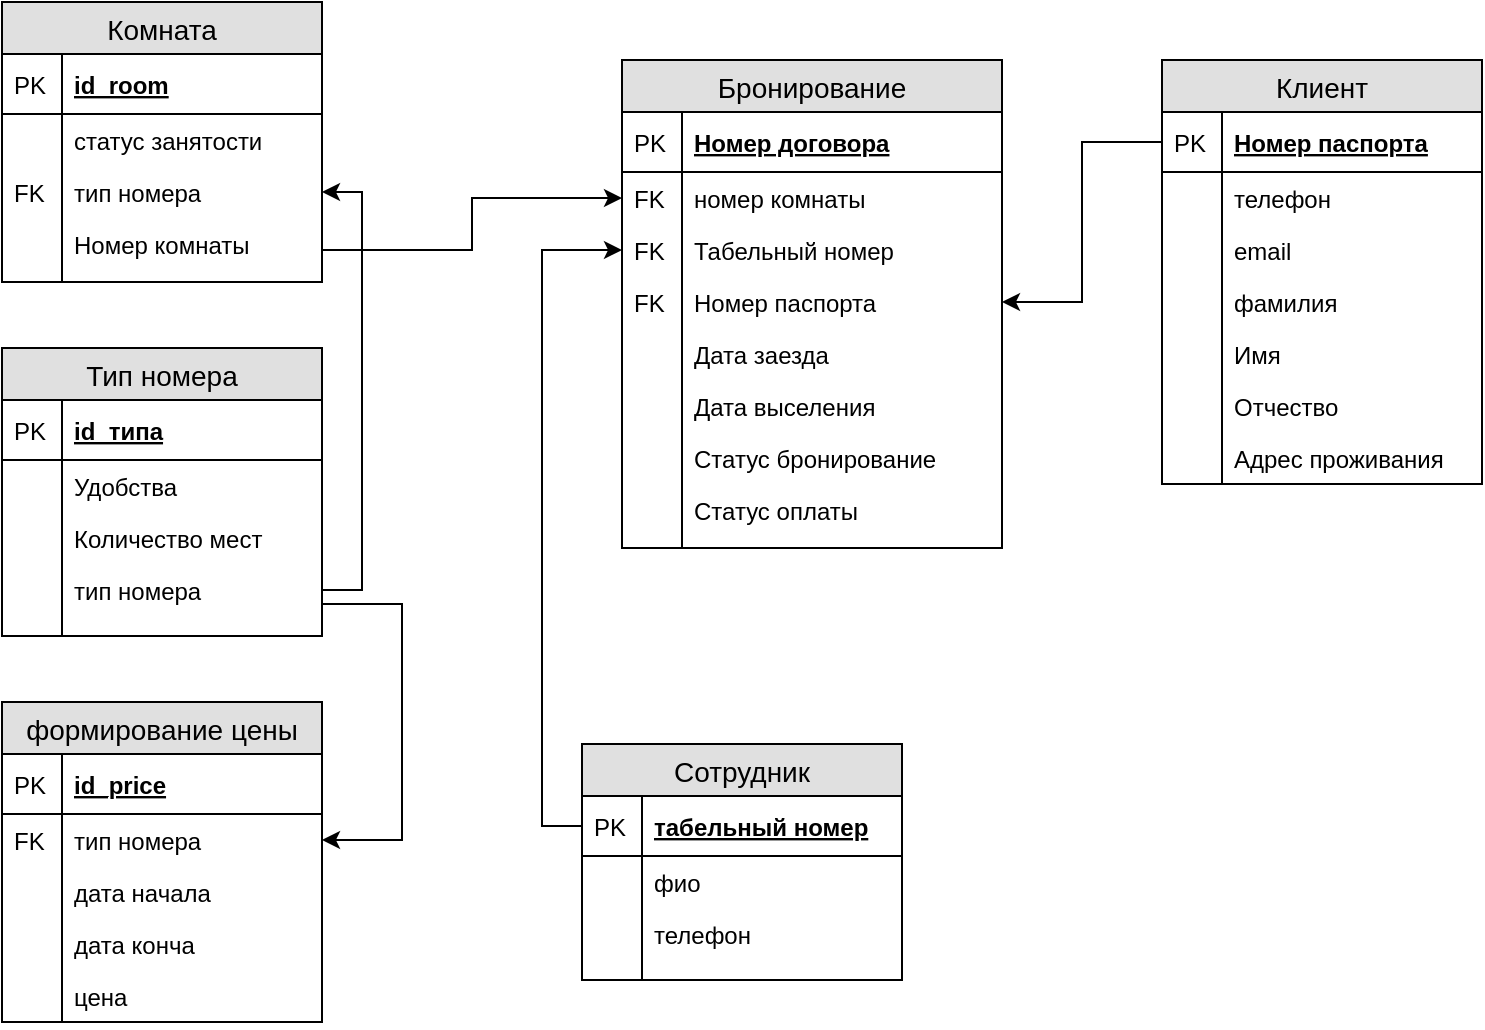 <mxfile version="20.3.0" type="device"><diagram id="5f1_cX2R35pPFzcv0cP1" name="Page-1"><mxGraphModel dx="1018" dy="680" grid="1" gridSize="10" guides="1" tooltips="1" connect="1" arrows="1" fold="1" page="1" pageScale="1" pageWidth="827" pageHeight="1169" math="0" shadow="0"><root><mxCell id="0"/><mxCell id="1" parent="0"/><mxCell id="Jxk5qBJhmlryswaHNHFm-6" value="Комната" style="swimlane;fontStyle=0;childLayout=stackLayout;horizontal=1;startSize=26;fillColor=#e0e0e0;horizontalStack=0;resizeParent=1;resizeParentMax=0;resizeLast=0;collapsible=1;marginBottom=0;swimlaneFillColor=#ffffff;align=center;fontSize=14;" parent="1" vertex="1"><mxGeometry x="30" y="70" width="160" height="140" as="geometry"/></mxCell><mxCell id="Jxk5qBJhmlryswaHNHFm-7" value="id_room" style="shape=partialRectangle;top=0;left=0;right=0;bottom=1;align=left;verticalAlign=middle;fillColor=none;spacingLeft=34;spacingRight=4;overflow=hidden;rotatable=0;points=[[0,0.5],[1,0.5]];portConstraint=eastwest;dropTarget=0;fontStyle=5;fontSize=12;" parent="Jxk5qBJhmlryswaHNHFm-6" vertex="1"><mxGeometry y="26" width="160" height="30" as="geometry"/></mxCell><mxCell id="Jxk5qBJhmlryswaHNHFm-8" value="PK" style="shape=partialRectangle;top=0;left=0;bottom=0;fillColor=none;align=left;verticalAlign=middle;spacingLeft=4;spacingRight=4;overflow=hidden;rotatable=0;points=[];portConstraint=eastwest;part=1;fontSize=12;" parent="Jxk5qBJhmlryswaHNHFm-7" vertex="1" connectable="0"><mxGeometry width="30" height="30" as="geometry"/></mxCell><mxCell id="Jxk5qBJhmlryswaHNHFm-9" value="статус занятости" style="shape=partialRectangle;top=0;left=0;right=0;bottom=0;align=left;verticalAlign=top;fillColor=none;spacingLeft=34;spacingRight=4;overflow=hidden;rotatable=0;points=[[0,0.5],[1,0.5]];portConstraint=eastwest;dropTarget=0;fontSize=12;" parent="Jxk5qBJhmlryswaHNHFm-6" vertex="1"><mxGeometry y="56" width="160" height="26" as="geometry"/></mxCell><mxCell id="Jxk5qBJhmlryswaHNHFm-10" value="" style="shape=partialRectangle;top=0;left=0;bottom=0;fillColor=none;align=left;verticalAlign=top;spacingLeft=4;spacingRight=4;overflow=hidden;rotatable=0;points=[];portConstraint=eastwest;part=1;fontSize=12;" parent="Jxk5qBJhmlryswaHNHFm-9" vertex="1" connectable="0"><mxGeometry width="30" height="26" as="geometry"/></mxCell><mxCell id="Jxk5qBJhmlryswaHNHFm-11" value="тип номера" style="shape=partialRectangle;top=0;left=0;right=0;bottom=0;align=left;verticalAlign=top;fillColor=none;spacingLeft=34;spacingRight=4;overflow=hidden;rotatable=0;points=[[0,0.5],[1,0.5]];portConstraint=eastwest;dropTarget=0;fontSize=12;" parent="Jxk5qBJhmlryswaHNHFm-6" vertex="1"><mxGeometry y="82" width="160" height="26" as="geometry"/></mxCell><mxCell id="Jxk5qBJhmlryswaHNHFm-12" value="FK" style="shape=partialRectangle;top=0;left=0;bottom=0;fillColor=none;align=left;verticalAlign=top;spacingLeft=4;spacingRight=4;overflow=hidden;rotatable=0;points=[];portConstraint=eastwest;part=1;fontSize=12;" parent="Jxk5qBJhmlryswaHNHFm-11" vertex="1" connectable="0"><mxGeometry width="30" height="26" as="geometry"/></mxCell><mxCell id="Jxk5qBJhmlryswaHNHFm-15" value="Номер комнаты" style="shape=partialRectangle;top=0;left=0;right=0;bottom=0;align=left;verticalAlign=top;fillColor=none;spacingLeft=34;spacingRight=4;overflow=hidden;rotatable=0;points=[[0,0.5],[1,0.5]];portConstraint=eastwest;dropTarget=0;fontSize=12;" parent="Jxk5qBJhmlryswaHNHFm-6" vertex="1"><mxGeometry y="108" width="160" height="32" as="geometry"/></mxCell><mxCell id="Jxk5qBJhmlryswaHNHFm-16" value="" style="shape=partialRectangle;top=0;left=0;bottom=0;fillColor=none;align=left;verticalAlign=top;spacingLeft=4;spacingRight=4;overflow=hidden;rotatable=0;points=[];portConstraint=eastwest;part=1;fontSize=12;" parent="Jxk5qBJhmlryswaHNHFm-15" vertex="1" connectable="0"><mxGeometry width="30" height="32" as="geometry"/></mxCell><mxCell id="Jxk5qBJhmlryswaHNHFm-22" value="Тип номера" style="swimlane;fontStyle=0;childLayout=stackLayout;horizontal=1;startSize=26;fillColor=#e0e0e0;horizontalStack=0;resizeParent=1;resizeParentMax=0;resizeLast=0;collapsible=1;marginBottom=0;swimlaneFillColor=#ffffff;align=center;fontSize=14;" parent="1" vertex="1"><mxGeometry x="30" y="243" width="160" height="144" as="geometry"/></mxCell><mxCell id="Jxk5qBJhmlryswaHNHFm-23" value="id_типа" style="shape=partialRectangle;top=0;left=0;right=0;bottom=1;align=left;verticalAlign=middle;fillColor=none;spacingLeft=34;spacingRight=4;overflow=hidden;rotatable=0;points=[[0,0.5],[1,0.5]];portConstraint=eastwest;dropTarget=0;fontStyle=5;fontSize=12;" parent="Jxk5qBJhmlryswaHNHFm-22" vertex="1"><mxGeometry y="26" width="160" height="30" as="geometry"/></mxCell><mxCell id="Jxk5qBJhmlryswaHNHFm-24" value="PK" style="shape=partialRectangle;top=0;left=0;bottom=0;fillColor=none;align=left;verticalAlign=middle;spacingLeft=4;spacingRight=4;overflow=hidden;rotatable=0;points=[];portConstraint=eastwest;part=1;fontSize=12;" parent="Jxk5qBJhmlryswaHNHFm-23" vertex="1" connectable="0"><mxGeometry width="30" height="30" as="geometry"/></mxCell><mxCell id="Jxk5qBJhmlryswaHNHFm-25" value="Удобства" style="shape=partialRectangle;top=0;left=0;right=0;bottom=0;align=left;verticalAlign=top;fillColor=none;spacingLeft=34;spacingRight=4;overflow=hidden;rotatable=0;points=[[0,0.5],[1,0.5]];portConstraint=eastwest;dropTarget=0;fontSize=12;" parent="Jxk5qBJhmlryswaHNHFm-22" vertex="1"><mxGeometry y="56" width="160" height="26" as="geometry"/></mxCell><mxCell id="Jxk5qBJhmlryswaHNHFm-26" value="" style="shape=partialRectangle;top=0;left=0;bottom=0;fillColor=none;align=left;verticalAlign=top;spacingLeft=4;spacingRight=4;overflow=hidden;rotatable=0;points=[];portConstraint=eastwest;part=1;fontSize=12;" parent="Jxk5qBJhmlryswaHNHFm-25" vertex="1" connectable="0"><mxGeometry width="30" height="26" as="geometry"/></mxCell><mxCell id="Jxk5qBJhmlryswaHNHFm-27" value="Количество мест" style="shape=partialRectangle;top=0;left=0;right=0;bottom=0;align=left;verticalAlign=top;fillColor=none;spacingLeft=34;spacingRight=4;overflow=hidden;rotatable=0;points=[[0,0.5],[1,0.5]];portConstraint=eastwest;dropTarget=0;fontSize=12;" parent="Jxk5qBJhmlryswaHNHFm-22" vertex="1"><mxGeometry y="82" width="160" height="26" as="geometry"/></mxCell><mxCell id="Jxk5qBJhmlryswaHNHFm-28" value="" style="shape=partialRectangle;top=0;left=0;bottom=0;fillColor=none;align=left;verticalAlign=top;spacingLeft=4;spacingRight=4;overflow=hidden;rotatable=0;points=[];portConstraint=eastwest;part=1;fontSize=12;" parent="Jxk5qBJhmlryswaHNHFm-27" vertex="1" connectable="0"><mxGeometry width="30" height="26" as="geometry"/></mxCell><mxCell id="Jxk5qBJhmlryswaHNHFm-29" value="тип номера" style="shape=partialRectangle;top=0;left=0;right=0;bottom=0;align=left;verticalAlign=top;fillColor=none;spacingLeft=34;spacingRight=4;overflow=hidden;rotatable=0;points=[[0,0.5],[1,0.5]];portConstraint=eastwest;dropTarget=0;fontSize=12;" parent="Jxk5qBJhmlryswaHNHFm-22" vertex="1"><mxGeometry y="108" width="160" height="26" as="geometry"/></mxCell><mxCell id="Jxk5qBJhmlryswaHNHFm-30" value="" style="shape=partialRectangle;top=0;left=0;bottom=0;fillColor=none;align=left;verticalAlign=top;spacingLeft=4;spacingRight=4;overflow=hidden;rotatable=0;points=[];portConstraint=eastwest;part=1;fontSize=12;" parent="Jxk5qBJhmlryswaHNHFm-29" vertex="1" connectable="0"><mxGeometry width="30" height="26" as="geometry"/></mxCell><mxCell id="Jxk5qBJhmlryswaHNHFm-31" value="" style="shape=partialRectangle;top=0;left=0;right=0;bottom=0;align=left;verticalAlign=top;fillColor=none;spacingLeft=34;spacingRight=4;overflow=hidden;rotatable=0;points=[[0,0.5],[1,0.5]];portConstraint=eastwest;dropTarget=0;fontSize=12;" parent="Jxk5qBJhmlryswaHNHFm-22" vertex="1"><mxGeometry y="134" width="160" height="10" as="geometry"/></mxCell><mxCell id="Jxk5qBJhmlryswaHNHFm-32" value="" style="shape=partialRectangle;top=0;left=0;bottom=0;fillColor=none;align=left;verticalAlign=top;spacingLeft=4;spacingRight=4;overflow=hidden;rotatable=0;points=[];portConstraint=eastwest;part=1;fontSize=12;" parent="Jxk5qBJhmlryswaHNHFm-31" vertex="1" connectable="0"><mxGeometry width="30" height="10" as="geometry"/></mxCell><mxCell id="Jxk5qBJhmlryswaHNHFm-35" style="edgeStyle=orthogonalEdgeStyle;rounded=0;orthogonalLoop=1;jettySize=auto;html=1;exitX=1;exitY=0.5;exitDx=0;exitDy=0;entryX=1;entryY=0.5;entryDx=0;entryDy=0;" parent="1" source="Jxk5qBJhmlryswaHNHFm-29" target="Jxk5qBJhmlryswaHNHFm-11" edge="1"><mxGeometry relative="1" as="geometry"><mxPoint x="230" y="160" as="targetPoint"/></mxGeometry></mxCell><mxCell id="Jxk5qBJhmlryswaHNHFm-36" value="формирование цены" style="swimlane;fontStyle=0;childLayout=stackLayout;horizontal=1;startSize=26;fillColor=#e0e0e0;horizontalStack=0;resizeParent=1;resizeParentMax=0;resizeLast=0;collapsible=1;marginBottom=0;swimlaneFillColor=#ffffff;align=center;fontSize=14;" parent="1" vertex="1"><mxGeometry x="30" y="420" width="160" height="160" as="geometry"/></mxCell><mxCell id="Jxk5qBJhmlryswaHNHFm-37" value="id_price" style="shape=partialRectangle;top=0;left=0;right=0;bottom=1;align=left;verticalAlign=middle;fillColor=none;spacingLeft=34;spacingRight=4;overflow=hidden;rotatable=0;points=[[0,0.5],[1,0.5]];portConstraint=eastwest;dropTarget=0;fontStyle=5;fontSize=12;" parent="Jxk5qBJhmlryswaHNHFm-36" vertex="1"><mxGeometry y="26" width="160" height="30" as="geometry"/></mxCell><mxCell id="Jxk5qBJhmlryswaHNHFm-38" value="PK" style="shape=partialRectangle;top=0;left=0;bottom=0;fillColor=none;align=left;verticalAlign=middle;spacingLeft=4;spacingRight=4;overflow=hidden;rotatable=0;points=[];portConstraint=eastwest;part=1;fontSize=12;" parent="Jxk5qBJhmlryswaHNHFm-37" vertex="1" connectable="0"><mxGeometry width="30" height="30" as="geometry"/></mxCell><mxCell id="Jxk5qBJhmlryswaHNHFm-39" value="тип номера" style="shape=partialRectangle;top=0;left=0;right=0;bottom=0;align=left;verticalAlign=top;fillColor=none;spacingLeft=34;spacingRight=4;overflow=hidden;rotatable=0;points=[[0,0.5],[1,0.5]];portConstraint=eastwest;dropTarget=0;fontSize=12;" parent="Jxk5qBJhmlryswaHNHFm-36" vertex="1"><mxGeometry y="56" width="160" height="26" as="geometry"/></mxCell><mxCell id="Jxk5qBJhmlryswaHNHFm-40" value="FK" style="shape=partialRectangle;top=0;left=0;bottom=0;fillColor=none;align=left;verticalAlign=top;spacingLeft=4;spacingRight=4;overflow=hidden;rotatable=0;points=[];portConstraint=eastwest;part=1;fontSize=12;" parent="Jxk5qBJhmlryswaHNHFm-39" vertex="1" connectable="0"><mxGeometry width="30" height="26" as="geometry"/></mxCell><mxCell id="Jxk5qBJhmlryswaHNHFm-41" value="дата начала" style="shape=partialRectangle;top=0;left=0;right=0;bottom=0;align=left;verticalAlign=top;fillColor=none;spacingLeft=34;spacingRight=4;overflow=hidden;rotatable=0;points=[[0,0.5],[1,0.5]];portConstraint=eastwest;dropTarget=0;fontSize=12;" parent="Jxk5qBJhmlryswaHNHFm-36" vertex="1"><mxGeometry y="82" width="160" height="26" as="geometry"/></mxCell><mxCell id="Jxk5qBJhmlryswaHNHFm-42" value="" style="shape=partialRectangle;top=0;left=0;bottom=0;fillColor=none;align=left;verticalAlign=top;spacingLeft=4;spacingRight=4;overflow=hidden;rotatable=0;points=[];portConstraint=eastwest;part=1;fontSize=12;" parent="Jxk5qBJhmlryswaHNHFm-41" vertex="1" connectable="0"><mxGeometry width="30" height="26" as="geometry"/></mxCell><mxCell id="Jxk5qBJhmlryswaHNHFm-43" value="дата конча" style="shape=partialRectangle;top=0;left=0;right=0;bottom=0;align=left;verticalAlign=top;fillColor=none;spacingLeft=34;spacingRight=4;overflow=hidden;rotatable=0;points=[[0,0.5],[1,0.5]];portConstraint=eastwest;dropTarget=0;fontSize=12;" parent="Jxk5qBJhmlryswaHNHFm-36" vertex="1"><mxGeometry y="108" width="160" height="26" as="geometry"/></mxCell><mxCell id="Jxk5qBJhmlryswaHNHFm-44" value="" style="shape=partialRectangle;top=0;left=0;bottom=0;fillColor=none;align=left;verticalAlign=top;spacingLeft=4;spacingRight=4;overflow=hidden;rotatable=0;points=[];portConstraint=eastwest;part=1;fontSize=12;" parent="Jxk5qBJhmlryswaHNHFm-43" vertex="1" connectable="0"><mxGeometry width="30" height="26" as="geometry"/></mxCell><mxCell id="acwlgSKze-Z__CcCURCX-1" value="цена" style="shape=partialRectangle;top=0;left=0;right=0;bottom=0;align=left;verticalAlign=top;fillColor=none;spacingLeft=34;spacingRight=4;overflow=hidden;rotatable=0;points=[[0,0.5],[1,0.5]];portConstraint=eastwest;dropTarget=0;fontSize=12;" vertex="1" parent="Jxk5qBJhmlryswaHNHFm-36"><mxGeometry y="134" width="160" height="26" as="geometry"/></mxCell><mxCell id="acwlgSKze-Z__CcCURCX-2" value="" style="shape=partialRectangle;top=0;left=0;bottom=0;fillColor=none;align=left;verticalAlign=top;spacingLeft=4;spacingRight=4;overflow=hidden;rotatable=0;points=[];portConstraint=eastwest;part=1;fontSize=12;" vertex="1" connectable="0" parent="acwlgSKze-Z__CcCURCX-1"><mxGeometry width="30" height="26" as="geometry"/></mxCell><mxCell id="Jxk5qBJhmlryswaHNHFm-47" style="edgeStyle=orthogonalEdgeStyle;rounded=0;orthogonalLoop=1;jettySize=auto;html=1;exitX=1;exitY=0.5;exitDx=0;exitDy=0;entryX=1;entryY=0.5;entryDx=0;entryDy=0;" parent="1" source="Jxk5qBJhmlryswaHNHFm-29" target="Jxk5qBJhmlryswaHNHFm-39" edge="1"><mxGeometry relative="1" as="geometry"><Array as="points"><mxPoint x="230" y="371"/><mxPoint x="230" y="489"/></Array></mxGeometry></mxCell><mxCell id="Jxk5qBJhmlryswaHNHFm-48" value="Бронирование" style="swimlane;fontStyle=0;childLayout=stackLayout;horizontal=1;startSize=26;fillColor=#e0e0e0;horizontalStack=0;resizeParent=1;resizeParentMax=0;resizeLast=0;collapsible=1;marginBottom=0;swimlaneFillColor=#ffffff;align=center;fontSize=14;" parent="1" vertex="1"><mxGeometry x="340" y="99" width="190" height="244" as="geometry"/></mxCell><mxCell id="Jxk5qBJhmlryswaHNHFm-49" value="Номер договора" style="shape=partialRectangle;top=0;left=0;right=0;bottom=1;align=left;verticalAlign=middle;fillColor=none;spacingLeft=34;spacingRight=4;overflow=hidden;rotatable=0;points=[[0,0.5],[1,0.5]];portConstraint=eastwest;dropTarget=0;fontStyle=5;fontSize=12;" parent="Jxk5qBJhmlryswaHNHFm-48" vertex="1"><mxGeometry y="26" width="190" height="30" as="geometry"/></mxCell><mxCell id="Jxk5qBJhmlryswaHNHFm-50" value="PK" style="shape=partialRectangle;top=0;left=0;bottom=0;fillColor=none;align=left;verticalAlign=middle;spacingLeft=4;spacingRight=4;overflow=hidden;rotatable=0;points=[];portConstraint=eastwest;part=1;fontSize=12;" parent="Jxk5qBJhmlryswaHNHFm-49" vertex="1" connectable="0"><mxGeometry width="30" height="30" as="geometry"/></mxCell><mxCell id="Jxk5qBJhmlryswaHNHFm-53" value="номер комнаты" style="shape=partialRectangle;top=0;left=0;right=0;bottom=0;align=left;verticalAlign=top;fillColor=none;spacingLeft=34;spacingRight=4;overflow=hidden;rotatable=0;points=[[0,0.5],[1,0.5]];portConstraint=eastwest;dropTarget=0;fontSize=12;" parent="Jxk5qBJhmlryswaHNHFm-48" vertex="1"><mxGeometry y="56" width="190" height="26" as="geometry"/></mxCell><mxCell id="Jxk5qBJhmlryswaHNHFm-54" value="FK" style="shape=partialRectangle;top=0;left=0;bottom=0;fillColor=none;align=left;verticalAlign=top;spacingLeft=4;spacingRight=4;overflow=hidden;rotatable=0;points=[];portConstraint=eastwest;part=1;fontSize=12;" parent="Jxk5qBJhmlryswaHNHFm-53" vertex="1" connectable="0"><mxGeometry width="30" height="26" as="geometry"/></mxCell><mxCell id="Jxk5qBJhmlryswaHNHFm-55" value="Табельный номер" style="shape=partialRectangle;top=0;left=0;right=0;bottom=0;align=left;verticalAlign=top;fillColor=none;spacingLeft=34;spacingRight=4;overflow=hidden;rotatable=0;points=[[0,0.5],[1,0.5]];portConstraint=eastwest;dropTarget=0;fontSize=12;" parent="Jxk5qBJhmlryswaHNHFm-48" vertex="1"><mxGeometry y="82" width="190" height="26" as="geometry"/></mxCell><mxCell id="Jxk5qBJhmlryswaHNHFm-56" value="FK" style="shape=partialRectangle;top=0;left=0;bottom=0;fillColor=none;align=left;verticalAlign=top;spacingLeft=4;spacingRight=4;overflow=hidden;rotatable=0;points=[];portConstraint=eastwest;part=1;fontSize=12;" parent="Jxk5qBJhmlryswaHNHFm-55" vertex="1" connectable="0"><mxGeometry width="30" height="26" as="geometry"/></mxCell><mxCell id="Jxk5qBJhmlryswaHNHFm-66" value="Номер паспорта" style="shape=partialRectangle;top=0;left=0;right=0;bottom=0;align=left;verticalAlign=top;fillColor=none;spacingLeft=34;spacingRight=4;overflow=hidden;rotatable=0;points=[[0,0.5],[1,0.5]];portConstraint=eastwest;dropTarget=0;fontSize=12;" parent="Jxk5qBJhmlryswaHNHFm-48" vertex="1"><mxGeometry y="108" width="190" height="26" as="geometry"/></mxCell><mxCell id="Jxk5qBJhmlryswaHNHFm-67" value="FK" style="shape=partialRectangle;top=0;left=0;bottom=0;fillColor=none;align=left;verticalAlign=top;spacingLeft=4;spacingRight=4;overflow=hidden;rotatable=0;points=[];portConstraint=eastwest;part=1;fontSize=12;" parent="Jxk5qBJhmlryswaHNHFm-66" vertex="1" connectable="0"><mxGeometry width="30" height="26" as="geometry"/></mxCell><mxCell id="Jxk5qBJhmlryswaHNHFm-68" value="Дата заезда" style="shape=partialRectangle;top=0;left=0;right=0;bottom=0;align=left;verticalAlign=top;fillColor=none;spacingLeft=34;spacingRight=4;overflow=hidden;rotatable=0;points=[[0,0.5],[1,0.5]];portConstraint=eastwest;dropTarget=0;fontSize=12;" parent="Jxk5qBJhmlryswaHNHFm-48" vertex="1"><mxGeometry y="134" width="190" height="26" as="geometry"/></mxCell><mxCell id="Jxk5qBJhmlryswaHNHFm-69" value="" style="shape=partialRectangle;top=0;left=0;bottom=0;fillColor=none;align=left;verticalAlign=top;spacingLeft=4;spacingRight=4;overflow=hidden;rotatable=0;points=[];portConstraint=eastwest;part=1;fontSize=12;" parent="Jxk5qBJhmlryswaHNHFm-68" vertex="1" connectable="0"><mxGeometry width="30" height="26" as="geometry"/></mxCell><mxCell id="Jxk5qBJhmlryswaHNHFm-70" value="Дата выселения" style="shape=partialRectangle;top=0;left=0;right=0;bottom=0;align=left;verticalAlign=top;fillColor=none;spacingLeft=34;spacingRight=4;overflow=hidden;rotatable=0;points=[[0,0.5],[1,0.5]];portConstraint=eastwest;dropTarget=0;fontSize=12;" parent="Jxk5qBJhmlryswaHNHFm-48" vertex="1"><mxGeometry y="160" width="190" height="26" as="geometry"/></mxCell><mxCell id="Jxk5qBJhmlryswaHNHFm-71" value="" style="shape=partialRectangle;top=0;left=0;bottom=0;fillColor=none;align=left;verticalAlign=top;spacingLeft=4;spacingRight=4;overflow=hidden;rotatable=0;points=[];portConstraint=eastwest;part=1;fontSize=12;" parent="Jxk5qBJhmlryswaHNHFm-70" vertex="1" connectable="0"><mxGeometry width="30" height="26" as="geometry"/></mxCell><mxCell id="Jxk5qBJhmlryswaHNHFm-72" value="Статус бронирование" style="shape=partialRectangle;top=0;left=0;right=0;bottom=0;align=left;verticalAlign=top;fillColor=none;spacingLeft=34;spacingRight=4;overflow=hidden;rotatable=0;points=[[0,0.5],[1,0.5]];portConstraint=eastwest;dropTarget=0;fontSize=12;" parent="Jxk5qBJhmlryswaHNHFm-48" vertex="1"><mxGeometry y="186" width="190" height="26" as="geometry"/></mxCell><mxCell id="Jxk5qBJhmlryswaHNHFm-73" value="" style="shape=partialRectangle;top=0;left=0;bottom=0;fillColor=none;align=left;verticalAlign=top;spacingLeft=4;spacingRight=4;overflow=hidden;rotatable=0;points=[];portConstraint=eastwest;part=1;fontSize=12;" parent="Jxk5qBJhmlryswaHNHFm-72" vertex="1" connectable="0"><mxGeometry width="30" height="26" as="geometry"/></mxCell><mxCell id="Jxk5qBJhmlryswaHNHFm-75" value="Статус оплаты" style="shape=partialRectangle;top=0;left=0;right=0;bottom=0;align=left;verticalAlign=top;fillColor=none;spacingLeft=34;spacingRight=4;overflow=hidden;rotatable=0;points=[[0,0.5],[1,0.5]];portConstraint=eastwest;dropTarget=0;fontSize=12;" parent="Jxk5qBJhmlryswaHNHFm-48" vertex="1"><mxGeometry y="212" width="190" height="26" as="geometry"/></mxCell><mxCell id="Jxk5qBJhmlryswaHNHFm-76" value="" style="shape=partialRectangle;top=0;left=0;bottom=0;fillColor=none;align=left;verticalAlign=top;spacingLeft=4;spacingRight=4;overflow=hidden;rotatable=0;points=[];portConstraint=eastwest;part=1;fontSize=12;" parent="Jxk5qBJhmlryswaHNHFm-75" vertex="1" connectable="0"><mxGeometry width="30" height="26" as="geometry"/></mxCell><mxCell id="Jxk5qBJhmlryswaHNHFm-57" value="" style="shape=partialRectangle;top=0;left=0;right=0;bottom=0;align=left;verticalAlign=top;fillColor=none;spacingLeft=34;spacingRight=4;overflow=hidden;rotatable=0;points=[[0,0.5],[1,0.5]];portConstraint=eastwest;dropTarget=0;fontSize=12;" parent="Jxk5qBJhmlryswaHNHFm-48" vertex="1"><mxGeometry y="238" width="190" height="6" as="geometry"/></mxCell><mxCell id="Jxk5qBJhmlryswaHNHFm-58" value="" style="shape=partialRectangle;top=0;left=0;bottom=0;fillColor=none;align=left;verticalAlign=top;spacingLeft=4;spacingRight=4;overflow=hidden;rotatable=0;points=[];portConstraint=eastwest;part=1;fontSize=12;" parent="Jxk5qBJhmlryswaHNHFm-57" vertex="1" connectable="0"><mxGeometry width="30" height="6" as="geometry"/></mxCell><mxCell id="Jxk5qBJhmlryswaHNHFm-59" style="edgeStyle=orthogonalEdgeStyle;rounded=0;orthogonalLoop=1;jettySize=auto;html=1;exitX=1;exitY=0.5;exitDx=0;exitDy=0;entryX=0;entryY=0.5;entryDx=0;entryDy=0;" parent="1" source="Jxk5qBJhmlryswaHNHFm-15" target="Jxk5qBJhmlryswaHNHFm-53" edge="1"><mxGeometry relative="1" as="geometry"><mxPoint x="330" y="350" as="targetPoint"/></mxGeometry></mxCell><mxCell id="Jxk5qBJhmlryswaHNHFm-79" value="Сотрудник" style="swimlane;fontStyle=0;childLayout=stackLayout;horizontal=1;startSize=26;fillColor=#e0e0e0;horizontalStack=0;resizeParent=1;resizeParentMax=0;resizeLast=0;collapsible=1;marginBottom=0;swimlaneFillColor=#ffffff;align=center;fontSize=14;" parent="1" vertex="1"><mxGeometry x="320" y="441" width="160" height="118" as="geometry"/></mxCell><mxCell id="Jxk5qBJhmlryswaHNHFm-80" value="табельный номер" style="shape=partialRectangle;top=0;left=0;right=0;bottom=1;align=left;verticalAlign=middle;fillColor=none;spacingLeft=34;spacingRight=4;overflow=hidden;rotatable=0;points=[[0,0.5],[1,0.5]];portConstraint=eastwest;dropTarget=0;fontStyle=5;fontSize=12;" parent="Jxk5qBJhmlryswaHNHFm-79" vertex="1"><mxGeometry y="26" width="160" height="30" as="geometry"/></mxCell><mxCell id="Jxk5qBJhmlryswaHNHFm-81" value="PK" style="shape=partialRectangle;top=0;left=0;bottom=0;fillColor=none;align=left;verticalAlign=middle;spacingLeft=4;spacingRight=4;overflow=hidden;rotatable=0;points=[];portConstraint=eastwest;part=1;fontSize=12;" parent="Jxk5qBJhmlryswaHNHFm-80" vertex="1" connectable="0"><mxGeometry width="30" height="30" as="geometry"/></mxCell><mxCell id="Jxk5qBJhmlryswaHNHFm-82" value="фио" style="shape=partialRectangle;top=0;left=0;right=0;bottom=0;align=left;verticalAlign=top;fillColor=none;spacingLeft=34;spacingRight=4;overflow=hidden;rotatable=0;points=[[0,0.5],[1,0.5]];portConstraint=eastwest;dropTarget=0;fontSize=12;" parent="Jxk5qBJhmlryswaHNHFm-79" vertex="1"><mxGeometry y="56" width="160" height="26" as="geometry"/></mxCell><mxCell id="Jxk5qBJhmlryswaHNHFm-83" value="" style="shape=partialRectangle;top=0;left=0;bottom=0;fillColor=none;align=left;verticalAlign=top;spacingLeft=4;spacingRight=4;overflow=hidden;rotatable=0;points=[];portConstraint=eastwest;part=1;fontSize=12;" parent="Jxk5qBJhmlryswaHNHFm-82" vertex="1" connectable="0"><mxGeometry width="30" height="26" as="geometry"/></mxCell><mxCell id="Jxk5qBJhmlryswaHNHFm-84" value="телефон" style="shape=partialRectangle;top=0;left=0;right=0;bottom=0;align=left;verticalAlign=top;fillColor=none;spacingLeft=34;spacingRight=4;overflow=hidden;rotatable=0;points=[[0,0.5],[1,0.5]];portConstraint=eastwest;dropTarget=0;fontSize=12;" parent="Jxk5qBJhmlryswaHNHFm-79" vertex="1"><mxGeometry y="82" width="160" height="26" as="geometry"/></mxCell><mxCell id="Jxk5qBJhmlryswaHNHFm-85" value="" style="shape=partialRectangle;top=0;left=0;bottom=0;fillColor=none;align=left;verticalAlign=top;spacingLeft=4;spacingRight=4;overflow=hidden;rotatable=0;points=[];portConstraint=eastwest;part=1;fontSize=12;" parent="Jxk5qBJhmlryswaHNHFm-84" vertex="1" connectable="0"><mxGeometry width="30" height="26" as="geometry"/></mxCell><mxCell id="Jxk5qBJhmlryswaHNHFm-88" value="" style="shape=partialRectangle;top=0;left=0;right=0;bottom=0;align=left;verticalAlign=top;fillColor=none;spacingLeft=34;spacingRight=4;overflow=hidden;rotatable=0;points=[[0,0.5],[1,0.5]];portConstraint=eastwest;dropTarget=0;fontSize=12;" parent="Jxk5qBJhmlryswaHNHFm-79" vertex="1"><mxGeometry y="108" width="160" height="10" as="geometry"/></mxCell><mxCell id="Jxk5qBJhmlryswaHNHFm-89" value="" style="shape=partialRectangle;top=0;left=0;bottom=0;fillColor=none;align=left;verticalAlign=top;spacingLeft=4;spacingRight=4;overflow=hidden;rotatable=0;points=[];portConstraint=eastwest;part=1;fontSize=12;" parent="Jxk5qBJhmlryswaHNHFm-88" vertex="1" connectable="0"><mxGeometry width="30" height="10" as="geometry"/></mxCell><mxCell id="Jxk5qBJhmlryswaHNHFm-90" style="edgeStyle=orthogonalEdgeStyle;rounded=0;orthogonalLoop=1;jettySize=auto;html=1;exitX=0;exitY=0.5;exitDx=0;exitDy=0;entryX=0;entryY=0.5;entryDx=0;entryDy=0;" parent="1" source="Jxk5qBJhmlryswaHNHFm-80" target="Jxk5qBJhmlryswaHNHFm-55" edge="1"><mxGeometry relative="1" as="geometry"/></mxCell><mxCell id="Jxk5qBJhmlryswaHNHFm-91" value="Клиент" style="swimlane;fontStyle=0;childLayout=stackLayout;horizontal=1;startSize=26;fillColor=#e0e0e0;horizontalStack=0;resizeParent=1;resizeParentMax=0;resizeLast=0;collapsible=1;marginBottom=0;swimlaneFillColor=#ffffff;align=center;fontSize=14;" parent="1" vertex="1"><mxGeometry x="610" y="99" width="160" height="212" as="geometry"/></mxCell><mxCell id="Jxk5qBJhmlryswaHNHFm-92" value="Номер паспорта" style="shape=partialRectangle;top=0;left=0;right=0;bottom=1;align=left;verticalAlign=middle;fillColor=none;spacingLeft=34;spacingRight=4;overflow=hidden;rotatable=0;points=[[0,0.5],[1,0.5]];portConstraint=eastwest;dropTarget=0;fontStyle=5;fontSize=12;" parent="Jxk5qBJhmlryswaHNHFm-91" vertex="1"><mxGeometry y="26" width="160" height="30" as="geometry"/></mxCell><mxCell id="Jxk5qBJhmlryswaHNHFm-93" value="PK" style="shape=partialRectangle;top=0;left=0;bottom=0;fillColor=none;align=left;verticalAlign=middle;spacingLeft=4;spacingRight=4;overflow=hidden;rotatable=0;points=[];portConstraint=eastwest;part=1;fontSize=12;" parent="Jxk5qBJhmlryswaHNHFm-92" vertex="1" connectable="0"><mxGeometry width="30" height="30" as="geometry"/></mxCell><mxCell id="Jxk5qBJhmlryswaHNHFm-94" value="телефон" style="shape=partialRectangle;top=0;left=0;right=0;bottom=0;align=left;verticalAlign=top;fillColor=none;spacingLeft=34;spacingRight=4;overflow=hidden;rotatable=0;points=[[0,0.5],[1,0.5]];portConstraint=eastwest;dropTarget=0;fontSize=12;" parent="Jxk5qBJhmlryswaHNHFm-91" vertex="1"><mxGeometry y="56" width="160" height="26" as="geometry"/></mxCell><mxCell id="Jxk5qBJhmlryswaHNHFm-95" value="" style="shape=partialRectangle;top=0;left=0;bottom=0;fillColor=none;align=left;verticalAlign=top;spacingLeft=4;spacingRight=4;overflow=hidden;rotatable=0;points=[];portConstraint=eastwest;part=1;fontSize=12;" parent="Jxk5qBJhmlryswaHNHFm-94" vertex="1" connectable="0"><mxGeometry width="30" height="26" as="geometry"/></mxCell><mxCell id="Jxk5qBJhmlryswaHNHFm-96" value="email" style="shape=partialRectangle;top=0;left=0;right=0;bottom=0;align=left;verticalAlign=top;fillColor=none;spacingLeft=34;spacingRight=4;overflow=hidden;rotatable=0;points=[[0,0.5],[1,0.5]];portConstraint=eastwest;dropTarget=0;fontSize=12;" parent="Jxk5qBJhmlryswaHNHFm-91" vertex="1"><mxGeometry y="82" width="160" height="26" as="geometry"/></mxCell><mxCell id="Jxk5qBJhmlryswaHNHFm-97" value="" style="shape=partialRectangle;top=0;left=0;bottom=0;fillColor=none;align=left;verticalAlign=top;spacingLeft=4;spacingRight=4;overflow=hidden;rotatable=0;points=[];portConstraint=eastwest;part=1;fontSize=12;" parent="Jxk5qBJhmlryswaHNHFm-96" vertex="1" connectable="0"><mxGeometry width="30" height="26" as="geometry"/></mxCell><mxCell id="Jxk5qBJhmlryswaHNHFm-98" value="фамилия" style="shape=partialRectangle;top=0;left=0;right=0;bottom=0;align=left;verticalAlign=top;fillColor=none;spacingLeft=34;spacingRight=4;overflow=hidden;rotatable=0;points=[[0,0.5],[1,0.5]];portConstraint=eastwest;dropTarget=0;fontSize=12;" parent="Jxk5qBJhmlryswaHNHFm-91" vertex="1"><mxGeometry y="108" width="160" height="26" as="geometry"/></mxCell><mxCell id="Jxk5qBJhmlryswaHNHFm-99" value="" style="shape=partialRectangle;top=0;left=0;bottom=0;fillColor=none;align=left;verticalAlign=top;spacingLeft=4;spacingRight=4;overflow=hidden;rotatable=0;points=[];portConstraint=eastwest;part=1;fontSize=12;" parent="Jxk5qBJhmlryswaHNHFm-98" vertex="1" connectable="0"><mxGeometry width="30" height="26" as="geometry"/></mxCell><mxCell id="Jxk5qBJhmlryswaHNHFm-104" value="Имя" style="shape=partialRectangle;top=0;left=0;right=0;bottom=0;align=left;verticalAlign=top;fillColor=none;spacingLeft=34;spacingRight=4;overflow=hidden;rotatable=0;points=[[0,0.5],[1,0.5]];portConstraint=eastwest;dropTarget=0;fontSize=12;" parent="Jxk5qBJhmlryswaHNHFm-91" vertex="1"><mxGeometry y="134" width="160" height="26" as="geometry"/></mxCell><mxCell id="Jxk5qBJhmlryswaHNHFm-105" value="" style="shape=partialRectangle;top=0;left=0;bottom=0;fillColor=none;align=left;verticalAlign=top;spacingLeft=4;spacingRight=4;overflow=hidden;rotatable=0;points=[];portConstraint=eastwest;part=1;fontSize=12;" parent="Jxk5qBJhmlryswaHNHFm-104" vertex="1" connectable="0"><mxGeometry width="30" height="26" as="geometry"/></mxCell><mxCell id="Jxk5qBJhmlryswaHNHFm-102" value="Отчество" style="shape=partialRectangle;top=0;left=0;right=0;bottom=0;align=left;verticalAlign=top;fillColor=none;spacingLeft=34;spacingRight=4;overflow=hidden;rotatable=0;points=[[0,0.5],[1,0.5]];portConstraint=eastwest;dropTarget=0;fontSize=12;" parent="Jxk5qBJhmlryswaHNHFm-91" vertex="1"><mxGeometry y="160" width="160" height="26" as="geometry"/></mxCell><mxCell id="Jxk5qBJhmlryswaHNHFm-103" value="" style="shape=partialRectangle;top=0;left=0;bottom=0;fillColor=none;align=left;verticalAlign=top;spacingLeft=4;spacingRight=4;overflow=hidden;rotatable=0;points=[];portConstraint=eastwest;part=1;fontSize=12;" parent="Jxk5qBJhmlryswaHNHFm-102" vertex="1" connectable="0"><mxGeometry width="30" height="26" as="geometry"/></mxCell><mxCell id="Jxk5qBJhmlryswaHNHFm-108" value="Адрес проживания" style="shape=partialRectangle;top=0;left=0;right=0;bottom=0;align=left;verticalAlign=top;fillColor=none;spacingLeft=34;spacingRight=4;overflow=hidden;rotatable=0;points=[[0,0.5],[1,0.5]];portConstraint=eastwest;dropTarget=0;fontSize=12;" parent="Jxk5qBJhmlryswaHNHFm-91" vertex="1"><mxGeometry y="186" width="160" height="26" as="geometry"/></mxCell><mxCell id="Jxk5qBJhmlryswaHNHFm-109" value="" style="shape=partialRectangle;top=0;left=0;bottom=0;fillColor=none;align=left;verticalAlign=top;spacingLeft=4;spacingRight=4;overflow=hidden;rotatable=0;points=[];portConstraint=eastwest;part=1;fontSize=12;" parent="Jxk5qBJhmlryswaHNHFm-108" vertex="1" connectable="0"><mxGeometry width="30" height="26" as="geometry"/></mxCell><mxCell id="Jxk5qBJhmlryswaHNHFm-110" style="edgeStyle=orthogonalEdgeStyle;rounded=0;orthogonalLoop=1;jettySize=auto;html=1;exitX=0;exitY=0.5;exitDx=0;exitDy=0;entryX=1;entryY=0.5;entryDx=0;entryDy=0;" parent="1" source="Jxk5qBJhmlryswaHNHFm-92" target="Jxk5qBJhmlryswaHNHFm-66" edge="1"><mxGeometry relative="1" as="geometry"/></mxCell></root></mxGraphModel></diagram></mxfile>